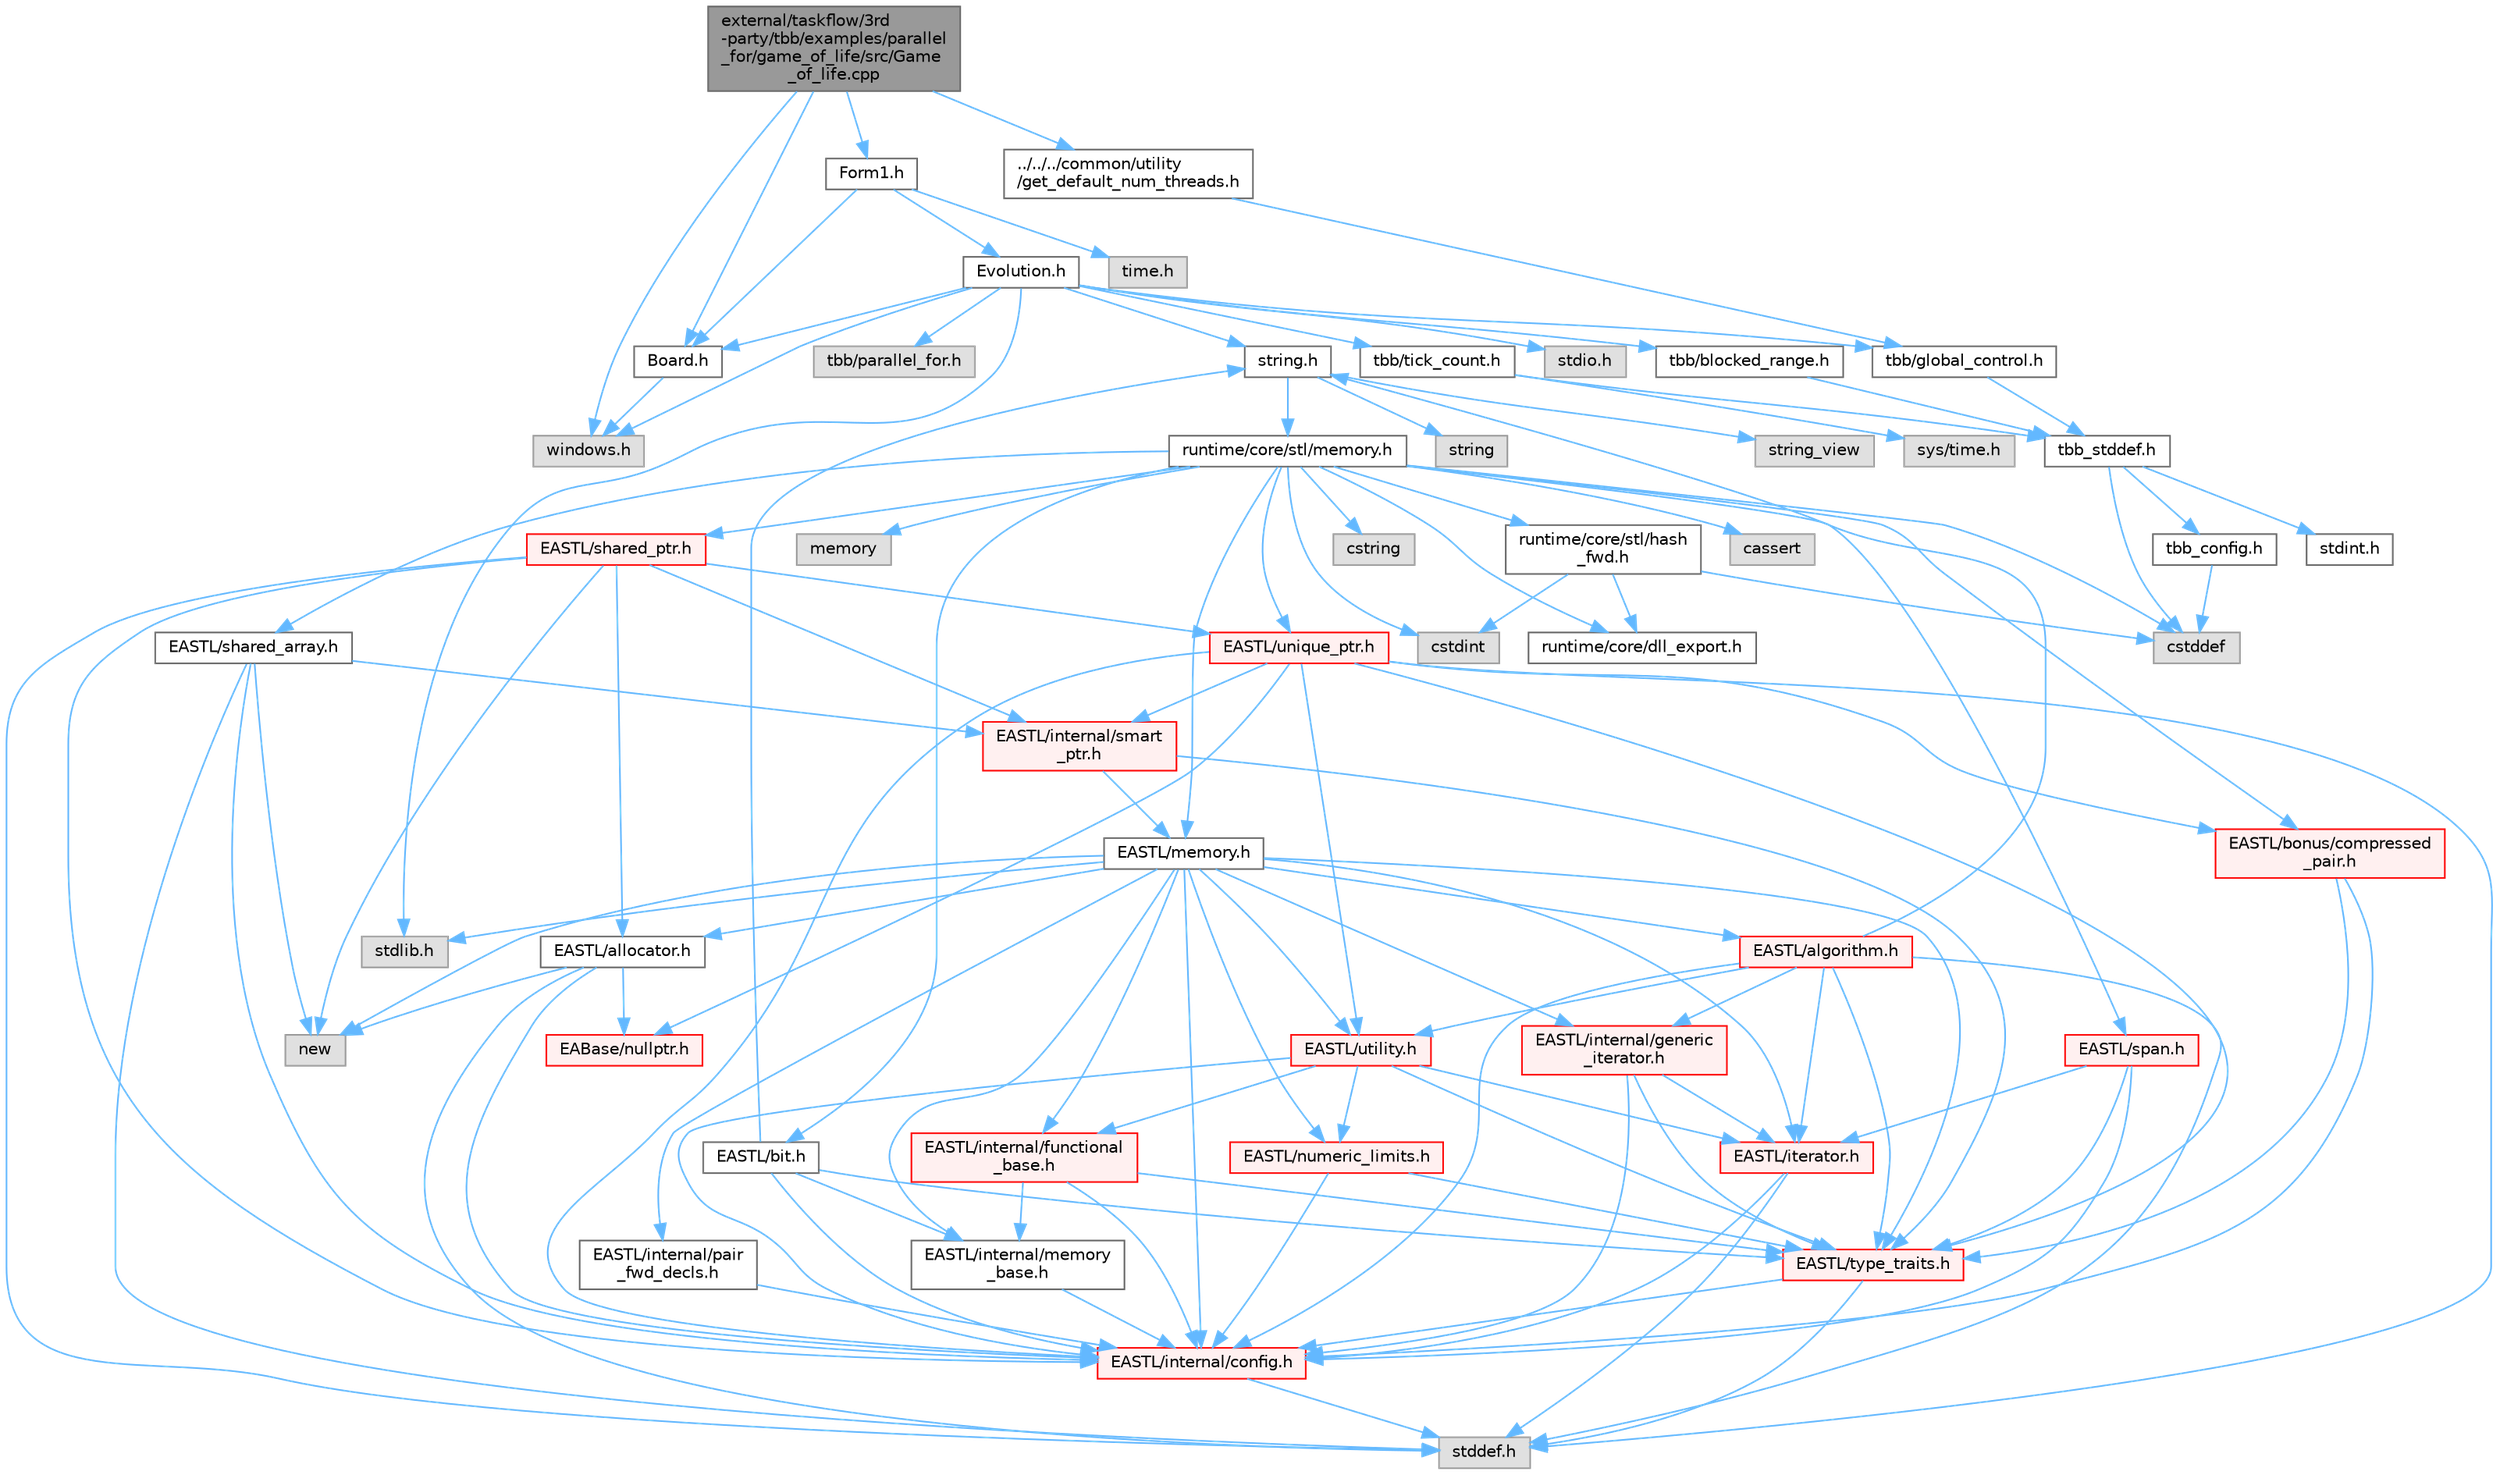 digraph "external/taskflow/3rd-party/tbb/examples/parallel_for/game_of_life/src/Game_of_life.cpp"
{
 // LATEX_PDF_SIZE
  bgcolor="transparent";
  edge [fontname=Helvetica,fontsize=10,labelfontname=Helvetica,labelfontsize=10];
  node [fontname=Helvetica,fontsize=10,shape=box,height=0.2,width=0.4];
  Node1 [id="Node000001",label="external/taskflow/3rd\l-party/tbb/examples/parallel\l_for/game_of_life/src/Game\l_of_life.cpp",height=0.2,width=0.4,color="gray40", fillcolor="grey60", style="filled", fontcolor="black",tooltip=" "];
  Node1 -> Node2 [id="edge1_Node000001_Node000002",color="steelblue1",style="solid",tooltip=" "];
  Node2 [id="Node000002",label="Board.h",height=0.2,width=0.4,color="grey40", fillcolor="white", style="filled",URL="$_board_8h.html",tooltip=" "];
  Node2 -> Node3 [id="edge2_Node000002_Node000003",color="steelblue1",style="solid",tooltip=" "];
  Node3 [id="Node000003",label="windows.h",height=0.2,width=0.4,color="grey60", fillcolor="#E0E0E0", style="filled",tooltip=" "];
  Node1 -> Node4 [id="edge3_Node000001_Node000004",color="steelblue1",style="solid",tooltip=" "];
  Node4 [id="Node000004",label="Form1.h",height=0.2,width=0.4,color="grey40", fillcolor="white", style="filled",URL="$_form1_8h.html",tooltip=" "];
  Node4 -> Node5 [id="edge4_Node000004_Node000005",color="steelblue1",style="solid",tooltip=" "];
  Node5 [id="Node000005",label="time.h",height=0.2,width=0.4,color="grey60", fillcolor="#E0E0E0", style="filled",tooltip=" "];
  Node4 -> Node2 [id="edge5_Node000004_Node000002",color="steelblue1",style="solid",tooltip=" "];
  Node4 -> Node6 [id="edge6_Node000004_Node000006",color="steelblue1",style="solid",tooltip=" "];
  Node6 [id="Node000006",label="Evolution.h",height=0.2,width=0.4,color="grey40", fillcolor="white", style="filled",URL="$_evolution_8h.html",tooltip=" "];
  Node6 -> Node2 [id="edge7_Node000006_Node000002",color="steelblue1",style="solid",tooltip=" "];
  Node6 -> Node7 [id="edge8_Node000006_Node000007",color="steelblue1",style="solid",tooltip=" "];
  Node7 [id="Node000007",label="string.h",height=0.2,width=0.4,color="grey40", fillcolor="white", style="filled",URL="$string_8h.html",tooltip=" "];
  Node7 -> Node8 [id="edge9_Node000007_Node000008",color="steelblue1",style="solid",tooltip=" "];
  Node8 [id="Node000008",label="string",height=0.2,width=0.4,color="grey60", fillcolor="#E0E0E0", style="filled",tooltip=" "];
  Node7 -> Node9 [id="edge10_Node000007_Node000009",color="steelblue1",style="solid",tooltip=" "];
  Node9 [id="Node000009",label="string_view",height=0.2,width=0.4,color="grey60", fillcolor="#E0E0E0", style="filled",tooltip=" "];
  Node7 -> Node10 [id="edge11_Node000007_Node000010",color="steelblue1",style="solid",tooltip=" "];
  Node10 [id="Node000010",label="runtime/core/stl/memory.h",height=0.2,width=0.4,color="grey40", fillcolor="white", style="filled",URL="$runtime_2core_2stl_2memory_8h.html",tooltip=" "];
  Node10 -> Node11 [id="edge12_Node000010_Node000011",color="steelblue1",style="solid",tooltip=" "];
  Node11 [id="Node000011",label="cstddef",height=0.2,width=0.4,color="grey60", fillcolor="#E0E0E0", style="filled",tooltip=" "];
  Node10 -> Node12 [id="edge13_Node000010_Node000012",color="steelblue1",style="solid",tooltip=" "];
  Node12 [id="Node000012",label="cstdint",height=0.2,width=0.4,color="grey60", fillcolor="#E0E0E0", style="filled",tooltip=" "];
  Node10 -> Node13 [id="edge14_Node000010_Node000013",color="steelblue1",style="solid",tooltip=" "];
  Node13 [id="Node000013",label="cassert",height=0.2,width=0.4,color="grey60", fillcolor="#E0E0E0", style="filled",tooltip=" "];
  Node10 -> Node14 [id="edge15_Node000010_Node000014",color="steelblue1",style="solid",tooltip=" "];
  Node14 [id="Node000014",label="memory",height=0.2,width=0.4,color="grey60", fillcolor="#E0E0E0", style="filled",tooltip=" "];
  Node10 -> Node15 [id="edge16_Node000010_Node000015",color="steelblue1",style="solid",tooltip=" "];
  Node15 [id="Node000015",label="cstring",height=0.2,width=0.4,color="grey60", fillcolor="#E0E0E0", style="filled",tooltip=" "];
  Node10 -> Node16 [id="edge17_Node000010_Node000016",color="steelblue1",style="solid",tooltip=" "];
  Node16 [id="Node000016",label="EASTL/bit.h",height=0.2,width=0.4,color="grey40", fillcolor="white", style="filled",URL="$bit_8h.html",tooltip=" "];
  Node16 -> Node17 [id="edge18_Node000016_Node000017",color="steelblue1",style="solid",tooltip=" "];
  Node17 [id="Node000017",label="EASTL/internal/config.h",height=0.2,width=0.4,color="red", fillcolor="#FFF0F0", style="filled",URL="$runtime_2_e_a_s_t_l_2include_2_e_a_s_t_l_2internal_2config_8h.html",tooltip=" "];
  Node17 -> Node25 [id="edge19_Node000017_Node000025",color="steelblue1",style="solid",tooltip=" "];
  Node25 [id="Node000025",label="stddef.h",height=0.2,width=0.4,color="grey60", fillcolor="#E0E0E0", style="filled",tooltip=" "];
  Node16 -> Node26 [id="edge20_Node000016_Node000026",color="steelblue1",style="solid",tooltip=" "];
  Node26 [id="Node000026",label="EASTL/internal/memory\l_base.h",height=0.2,width=0.4,color="grey40", fillcolor="white", style="filled",URL="$memory__base_8h.html",tooltip=" "];
  Node26 -> Node17 [id="edge21_Node000026_Node000017",color="steelblue1",style="solid",tooltip=" "];
  Node16 -> Node27 [id="edge22_Node000016_Node000027",color="steelblue1",style="solid",tooltip=" "];
  Node27 [id="Node000027",label="EASTL/type_traits.h",height=0.2,width=0.4,color="red", fillcolor="#FFF0F0", style="filled",URL="$_e_a_s_t_l_2include_2_e_a_s_t_l_2type__traits_8h.html",tooltip=" "];
  Node27 -> Node17 [id="edge23_Node000027_Node000017",color="steelblue1",style="solid",tooltip=" "];
  Node27 -> Node25 [id="edge24_Node000027_Node000025",color="steelblue1",style="solid",tooltip=" "];
  Node16 -> Node7 [id="edge25_Node000016_Node000007",color="steelblue1",style="solid",tooltip=" "];
  Node10 -> Node37 [id="edge26_Node000010_Node000037",color="steelblue1",style="solid",tooltip=" "];
  Node37 [id="Node000037",label="EASTL/memory.h",height=0.2,width=0.4,color="grey40", fillcolor="white", style="filled",URL="$runtime_2_e_a_s_t_l_2include_2_e_a_s_t_l_2memory_8h.html",tooltip=" "];
  Node37 -> Node17 [id="edge27_Node000037_Node000017",color="steelblue1",style="solid",tooltip=" "];
  Node37 -> Node26 [id="edge28_Node000037_Node000026",color="steelblue1",style="solid",tooltip=" "];
  Node37 -> Node38 [id="edge29_Node000037_Node000038",color="steelblue1",style="solid",tooltip=" "];
  Node38 [id="Node000038",label="EASTL/internal/generic\l_iterator.h",height=0.2,width=0.4,color="red", fillcolor="#FFF0F0", style="filled",URL="$generic__iterator_8h.html",tooltip=" "];
  Node38 -> Node17 [id="edge30_Node000038_Node000017",color="steelblue1",style="solid",tooltip=" "];
  Node38 -> Node39 [id="edge31_Node000038_Node000039",color="steelblue1",style="solid",tooltip=" "];
  Node39 [id="Node000039",label="EASTL/iterator.h",height=0.2,width=0.4,color="red", fillcolor="#FFF0F0", style="filled",URL="$_e_a_s_t_l_2include_2_e_a_s_t_l_2iterator_8h.html",tooltip=" "];
  Node39 -> Node17 [id="edge32_Node000039_Node000017",color="steelblue1",style="solid",tooltip=" "];
  Node39 -> Node25 [id="edge33_Node000039_Node000025",color="steelblue1",style="solid",tooltip=" "];
  Node38 -> Node27 [id="edge34_Node000038_Node000027",color="steelblue1",style="solid",tooltip=" "];
  Node37 -> Node42 [id="edge35_Node000037_Node000042",color="steelblue1",style="solid",tooltip=" "];
  Node42 [id="Node000042",label="EASTL/internal/pair\l_fwd_decls.h",height=0.2,width=0.4,color="grey40", fillcolor="white", style="filled",URL="$pair__fwd__decls_8h.html",tooltip=" "];
  Node42 -> Node17 [id="edge36_Node000042_Node000017",color="steelblue1",style="solid",tooltip=" "];
  Node37 -> Node43 [id="edge37_Node000037_Node000043",color="steelblue1",style="solid",tooltip=" "];
  Node43 [id="Node000043",label="EASTL/internal/functional\l_base.h",height=0.2,width=0.4,color="red", fillcolor="#FFF0F0", style="filled",URL="$functional__base_8h.html",tooltip=" "];
  Node43 -> Node17 [id="edge38_Node000043_Node000017",color="steelblue1",style="solid",tooltip=" "];
  Node43 -> Node26 [id="edge39_Node000043_Node000026",color="steelblue1",style="solid",tooltip=" "];
  Node43 -> Node27 [id="edge40_Node000043_Node000027",color="steelblue1",style="solid",tooltip=" "];
  Node37 -> Node44 [id="edge41_Node000037_Node000044",color="steelblue1",style="solid",tooltip=" "];
  Node44 [id="Node000044",label="EASTL/algorithm.h",height=0.2,width=0.4,color="red", fillcolor="#FFF0F0", style="filled",URL="$_e_a_s_t_l_2include_2_e_a_s_t_l_2algorithm_8h.html",tooltip=" "];
  Node44 -> Node17 [id="edge42_Node000044_Node000017",color="steelblue1",style="solid",tooltip=" "];
  Node44 -> Node27 [id="edge43_Node000044_Node000027",color="steelblue1",style="solid",tooltip=" "];
  Node44 -> Node39 [id="edge44_Node000044_Node000039",color="steelblue1",style="solid",tooltip=" "];
  Node44 -> Node54 [id="edge45_Node000044_Node000054",color="steelblue1",style="solid",tooltip=" "];
  Node54 [id="Node000054",label="EASTL/utility.h",height=0.2,width=0.4,color="red", fillcolor="#FFF0F0", style="filled",URL="$runtime_2_e_a_s_t_l_2include_2_e_a_s_t_l_2utility_8h.html",tooltip=" "];
  Node54 -> Node17 [id="edge46_Node000054_Node000017",color="steelblue1",style="solid",tooltip=" "];
  Node54 -> Node27 [id="edge47_Node000054_Node000027",color="steelblue1",style="solid",tooltip=" "];
  Node54 -> Node39 [id="edge48_Node000054_Node000039",color="steelblue1",style="solid",tooltip=" "];
  Node54 -> Node55 [id="edge49_Node000054_Node000055",color="steelblue1",style="solid",tooltip=" "];
  Node55 [id="Node000055",label="EASTL/numeric_limits.h",height=0.2,width=0.4,color="red", fillcolor="#FFF0F0", style="filled",URL="$numeric__limits_8h.html",tooltip=" "];
  Node55 -> Node17 [id="edge50_Node000055_Node000017",color="steelblue1",style="solid",tooltip=" "];
  Node55 -> Node27 [id="edge51_Node000055_Node000027",color="steelblue1",style="solid",tooltip=" "];
  Node54 -> Node43 [id="edge52_Node000054_Node000043",color="steelblue1",style="solid",tooltip=" "];
  Node44 -> Node38 [id="edge53_Node000044_Node000038",color="steelblue1",style="solid",tooltip=" "];
  Node44 -> Node25 [id="edge54_Node000044_Node000025",color="steelblue1",style="solid",tooltip=" "];
  Node44 -> Node7 [id="edge55_Node000044_Node000007",color="steelblue1",style="solid",tooltip=" "];
  Node37 -> Node27 [id="edge56_Node000037_Node000027",color="steelblue1",style="solid",tooltip=" "];
  Node37 -> Node51 [id="edge57_Node000037_Node000051",color="steelblue1",style="solid",tooltip=" "];
  Node51 [id="Node000051",label="EASTL/allocator.h",height=0.2,width=0.4,color="grey40", fillcolor="white", style="filled",URL="$runtime_2_e_a_s_t_l_2include_2_e_a_s_t_l_2allocator_8h.html",tooltip=" "];
  Node51 -> Node17 [id="edge58_Node000051_Node000017",color="steelblue1",style="solid",tooltip=" "];
  Node51 -> Node29 [id="edge59_Node000051_Node000029",color="steelblue1",style="solid",tooltip=" "];
  Node29 [id="Node000029",label="EABase/nullptr.h",height=0.2,width=0.4,color="red", fillcolor="#FFF0F0", style="filled",URL="$nullptr_8h.html",tooltip=" "];
  Node51 -> Node25 [id="edge60_Node000051_Node000025",color="steelblue1",style="solid",tooltip=" "];
  Node51 -> Node52 [id="edge61_Node000051_Node000052",color="steelblue1",style="solid",tooltip=" "];
  Node52 [id="Node000052",label="new",height=0.2,width=0.4,color="grey60", fillcolor="#E0E0E0", style="filled",tooltip=" "];
  Node37 -> Node39 [id="edge62_Node000037_Node000039",color="steelblue1",style="solid",tooltip=" "];
  Node37 -> Node54 [id="edge63_Node000037_Node000054",color="steelblue1",style="solid",tooltip=" "];
  Node37 -> Node55 [id="edge64_Node000037_Node000055",color="steelblue1",style="solid",tooltip=" "];
  Node37 -> Node64 [id="edge65_Node000037_Node000064",color="steelblue1",style="solid",tooltip=" "];
  Node64 [id="Node000064",label="stdlib.h",height=0.2,width=0.4,color="grey60", fillcolor="#E0E0E0", style="filled",tooltip=" "];
  Node37 -> Node52 [id="edge66_Node000037_Node000052",color="steelblue1",style="solid",tooltip=" "];
  Node10 -> Node65 [id="edge67_Node000010_Node000065",color="steelblue1",style="solid",tooltip=" "];
  Node65 [id="Node000065",label="EASTL/shared_array.h",height=0.2,width=0.4,color="grey40", fillcolor="white", style="filled",URL="$shared__array_8h.html",tooltip=" "];
  Node65 -> Node17 [id="edge68_Node000065_Node000017",color="steelblue1",style="solid",tooltip=" "];
  Node65 -> Node66 [id="edge69_Node000065_Node000066",color="steelblue1",style="solid",tooltip=" "];
  Node66 [id="Node000066",label="EASTL/internal/smart\l_ptr.h",height=0.2,width=0.4,color="red", fillcolor="#FFF0F0", style="filled",URL="$smart__ptr_8h.html",tooltip=" "];
  Node66 -> Node37 [id="edge70_Node000066_Node000037",color="steelblue1",style="solid",tooltip=" "];
  Node66 -> Node27 [id="edge71_Node000066_Node000027",color="steelblue1",style="solid",tooltip=" "];
  Node65 -> Node52 [id="edge72_Node000065_Node000052",color="steelblue1",style="solid",tooltip=" "];
  Node65 -> Node25 [id="edge73_Node000065_Node000025",color="steelblue1",style="solid",tooltip=" "];
  Node10 -> Node68 [id="edge74_Node000010_Node000068",color="steelblue1",style="solid",tooltip=" "];
  Node68 [id="Node000068",label="EASTL/unique_ptr.h",height=0.2,width=0.4,color="red", fillcolor="#FFF0F0", style="filled",URL="$unique__ptr_8h.html",tooltip=" "];
  Node68 -> Node29 [id="edge75_Node000068_Node000029",color="steelblue1",style="solid",tooltip=" "];
  Node68 -> Node69 [id="edge76_Node000068_Node000069",color="steelblue1",style="solid",tooltip=" "];
  Node69 [id="Node000069",label="EASTL/bonus/compressed\l_pair.h",height=0.2,width=0.4,color="red", fillcolor="#FFF0F0", style="filled",URL="$compressed__pair_8h.html",tooltip=" "];
  Node69 -> Node17 [id="edge77_Node000069_Node000017",color="steelblue1",style="solid",tooltip=" "];
  Node69 -> Node27 [id="edge78_Node000069_Node000027",color="steelblue1",style="solid",tooltip=" "];
  Node68 -> Node17 [id="edge79_Node000068_Node000017",color="steelblue1",style="solid",tooltip=" "];
  Node68 -> Node66 [id="edge80_Node000068_Node000066",color="steelblue1",style="solid",tooltip=" "];
  Node68 -> Node27 [id="edge81_Node000068_Node000027",color="steelblue1",style="solid",tooltip=" "];
  Node68 -> Node54 [id="edge82_Node000068_Node000054",color="steelblue1",style="solid",tooltip=" "];
  Node68 -> Node25 [id="edge83_Node000068_Node000025",color="steelblue1",style="solid",tooltip=" "];
  Node10 -> Node71 [id="edge84_Node000010_Node000071",color="steelblue1",style="solid",tooltip=" "];
  Node71 [id="Node000071",label="EASTL/shared_ptr.h",height=0.2,width=0.4,color="red", fillcolor="#FFF0F0", style="filled",URL="$shared__ptr_8h.html",tooltip=" "];
  Node71 -> Node17 [id="edge85_Node000071_Node000017",color="steelblue1",style="solid",tooltip=" "];
  Node71 -> Node66 [id="edge86_Node000071_Node000066",color="steelblue1",style="solid",tooltip=" "];
  Node71 -> Node68 [id="edge87_Node000071_Node000068",color="steelblue1",style="solid",tooltip=" "];
  Node71 -> Node51 [id="edge88_Node000071_Node000051",color="steelblue1",style="solid",tooltip=" "];
  Node71 -> Node52 [id="edge89_Node000071_Node000052",color="steelblue1",style="solid",tooltip=" "];
  Node71 -> Node25 [id="edge90_Node000071_Node000025",color="steelblue1",style="solid",tooltip=" "];
  Node10 -> Node151 [id="edge91_Node000010_Node000151",color="steelblue1",style="solid",tooltip=" "];
  Node151 [id="Node000151",label="EASTL/span.h",height=0.2,width=0.4,color="red", fillcolor="#FFF0F0", style="filled",URL="$span_8h.html",tooltip=" "];
  Node151 -> Node17 [id="edge92_Node000151_Node000017",color="steelblue1",style="solid",tooltip=" "];
  Node151 -> Node27 [id="edge93_Node000151_Node000027",color="steelblue1",style="solid",tooltip=" "];
  Node151 -> Node39 [id="edge94_Node000151_Node000039",color="steelblue1",style="solid",tooltip=" "];
  Node10 -> Node69 [id="edge95_Node000010_Node000069",color="steelblue1",style="solid",tooltip=" "];
  Node10 -> Node154 [id="edge96_Node000010_Node000154",color="steelblue1",style="solid",tooltip=" "];
  Node154 [id="Node000154",label="runtime/core/dll_export.h",height=0.2,width=0.4,color="grey40", fillcolor="white", style="filled",URL="$dll__export_8h.html",tooltip=" "];
  Node10 -> Node155 [id="edge97_Node000010_Node000155",color="steelblue1",style="solid",tooltip=" "];
  Node155 [id="Node000155",label="runtime/core/stl/hash\l_fwd.h",height=0.2,width=0.4,color="grey40", fillcolor="white", style="filled",URL="$hash__fwd_8h.html",tooltip=" "];
  Node155 -> Node11 [id="edge98_Node000155_Node000011",color="steelblue1",style="solid",tooltip=" "];
  Node155 -> Node12 [id="edge99_Node000155_Node000012",color="steelblue1",style="solid",tooltip=" "];
  Node155 -> Node154 [id="edge100_Node000155_Node000154",color="steelblue1",style="solid",tooltip=" "];
  Node6 -> Node64 [id="edge101_Node000006_Node000064",color="steelblue1",style="solid",tooltip=" "];
  Node6 -> Node156 [id="edge102_Node000006_Node000156",color="steelblue1",style="solid",tooltip=" "];
  Node156 [id="Node000156",label="stdio.h",height=0.2,width=0.4,color="grey60", fillcolor="#E0E0E0", style="filled",tooltip=" "];
  Node6 -> Node157 [id="edge103_Node000006_Node000157",color="steelblue1",style="solid",tooltip=" "];
  Node157 [id="Node000157",label="tbb/blocked_range.h",height=0.2,width=0.4,color="grey40", fillcolor="white", style="filled",URL="$blocked__range_8h.html",tooltip=" "];
  Node157 -> Node158 [id="edge104_Node000157_Node000158",color="steelblue1",style="solid",tooltip=" "];
  Node158 [id="Node000158",label="tbb_stddef.h",height=0.2,width=0.4,color="grey40", fillcolor="white", style="filled",URL="$tbb__stddef_8h.html",tooltip=" "];
  Node158 -> Node159 [id="edge105_Node000158_Node000159",color="steelblue1",style="solid",tooltip=" "];
  Node159 [id="Node000159",label="tbb_config.h",height=0.2,width=0.4,color="grey40", fillcolor="white", style="filled",URL="$tbb__config_8h.html",tooltip=" "];
  Node159 -> Node11 [id="edge106_Node000159_Node000011",color="steelblue1",style="solid",tooltip=" "];
  Node158 -> Node11 [id="edge107_Node000158_Node000011",color="steelblue1",style="solid",tooltip=" "];
  Node158 -> Node160 [id="edge108_Node000158_Node000160",color="steelblue1",style="solid",tooltip=" "];
  Node160 [id="Node000160",label="stdint.h",height=0.2,width=0.4,color="grey40", fillcolor="white", style="filled",URL="$stdint_8h.html",tooltip=" "];
  Node6 -> Node161 [id="edge109_Node000006_Node000161",color="steelblue1",style="solid",tooltip=" "];
  Node161 [id="Node000161",label="tbb/parallel_for.h",height=0.2,width=0.4,color="grey60", fillcolor="#E0E0E0", style="filled",tooltip=" "];
  Node6 -> Node162 [id="edge110_Node000006_Node000162",color="steelblue1",style="solid",tooltip=" "];
  Node162 [id="Node000162",label="tbb/tick_count.h",height=0.2,width=0.4,color="grey40", fillcolor="white", style="filled",URL="$tick__count_8h.html",tooltip=" "];
  Node162 -> Node158 [id="edge111_Node000162_Node000158",color="steelblue1",style="solid",tooltip=" "];
  Node162 -> Node163 [id="edge112_Node000162_Node000163",color="steelblue1",style="solid",tooltip=" "];
  Node163 [id="Node000163",label="sys/time.h",height=0.2,width=0.4,color="grey60", fillcolor="#E0E0E0", style="filled",tooltip=" "];
  Node6 -> Node164 [id="edge113_Node000006_Node000164",color="steelblue1",style="solid",tooltip=" "];
  Node164 [id="Node000164",label="tbb/global_control.h",height=0.2,width=0.4,color="grey40", fillcolor="white", style="filled",URL="$global__control_8h.html",tooltip=" "];
  Node164 -> Node158 [id="edge114_Node000164_Node000158",color="steelblue1",style="solid",tooltip=" "];
  Node6 -> Node3 [id="edge115_Node000006_Node000003",color="steelblue1",style="solid",tooltip=" "];
  Node1 -> Node165 [id="edge116_Node000001_Node000165",color="steelblue1",style="solid",tooltip=" "];
  Node165 [id="Node000165",label="../../../common/utility\l/get_default_num_threads.h",height=0.2,width=0.4,color="grey40", fillcolor="white", style="filled",URL="$get__default__num__threads_8h.html",tooltip=" "];
  Node165 -> Node164 [id="edge117_Node000165_Node000164",color="steelblue1",style="solid",tooltip=" "];
  Node1 -> Node3 [id="edge118_Node000001_Node000003",color="steelblue1",style="solid",tooltip=" "];
}
